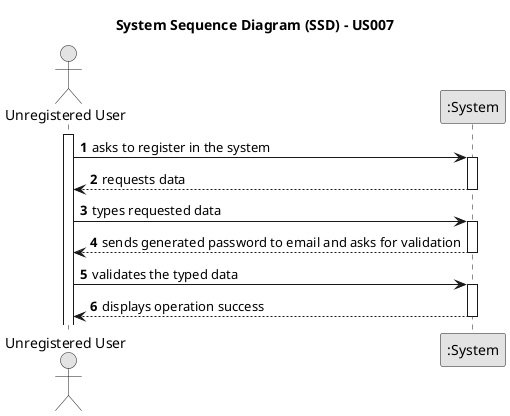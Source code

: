 @startuml
skinparam monochrome true
skinparam packageStyle rectangle
skinparam shadowing false

title System Sequence Diagram (SSD) - US007

autonumber

actor "Unregistered User" as User
participant ":System" as System

activate User

    User -> System : asks to register in the system
    activate System

        System --> User : requests data
    deactivate System

    User -> System : types requested data

    activate System

        System --> User : sends generated password to email and asks for validation
    deactivate System

    User -> System : validates the typed data
    activate System

        System --> User : displays operation success
    deactivate System

@enduml